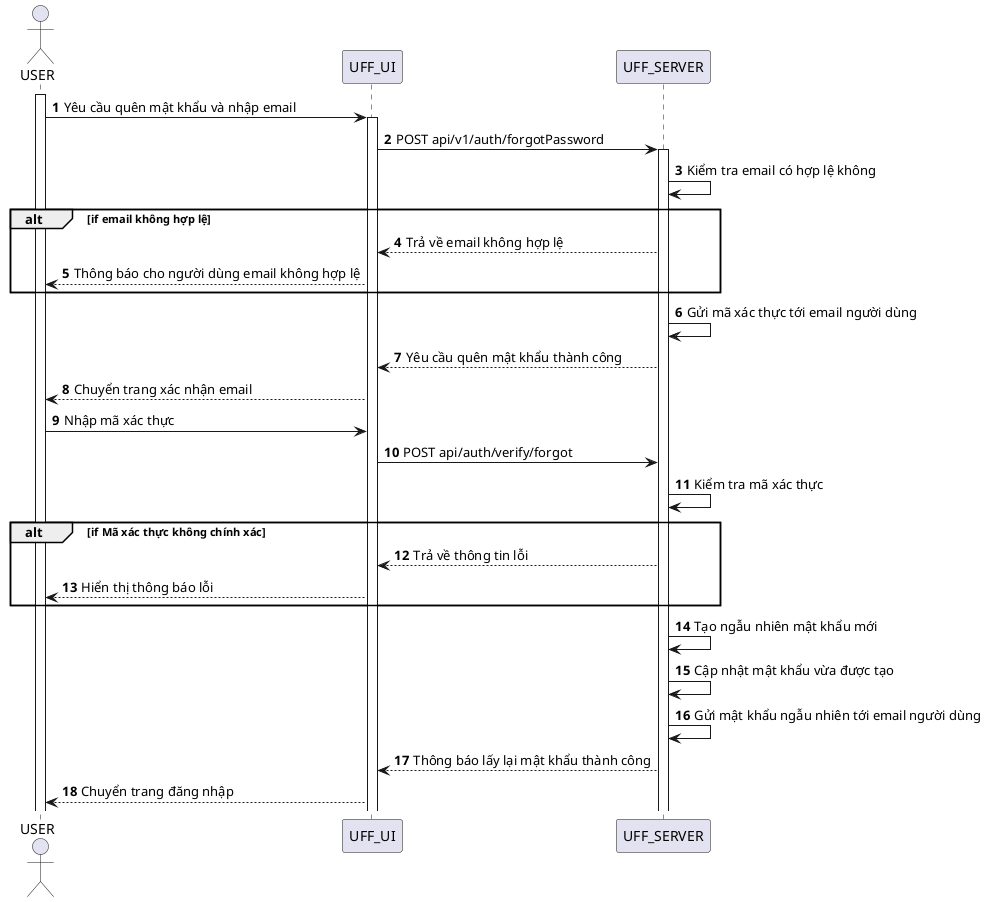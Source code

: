 @startuml
autonumber
actor USER
activate USER
USER -> UFF_UI: Yêu cầu quên mật khẩu và nhập email
activate UFF_UI
UFF_UI -> UFF_SERVER: POST api/v1/auth/forgotPassword
activate UFF_SERVER
UFF_SERVER -> UFF_SERVER: Kiểm tra email có hợp lệ không
alt if email không hợp lệ
UFF_SERVER --> UFF_UI: Trả về email không hợp lệ
UFF_UI --> USER: Thông báo cho người dùng email không hợp lệ
end
UFF_SERVER -> UFF_SERVER: Gửi mã xác thực tới email người dùng
UFF_SERVER --> UFF_UI: Yêu cầu quên mật khẩu thành công
UFF_UI --> USER: Chuyển trang xác nhận email
USER -> UFF_UI: Nhập mã xác thực
UFF_UI -> UFF_SERVER: POST api/auth/verify/forgot
UFF_SERVER -> UFF_SERVER: Kiểm tra mã xác thực
alt if Mã xác thực không chính xác
UFF_SERVER --> UFF_UI: Trả về thông tin lỗi
UFF_UI --> USER: Hiển thị thông báo lỗi
end alt
UFF_SERVER -> UFF_SERVER: Tạo ngẫu nhiên mật khẩu mới
UFF_SERVER -> UFF_SERVER: Cập nhật mật khẩu vừa được tạo
UFF_SERVER -> UFF_SERVER: Gửi mật khẩu ngẫu nhiên tới email người dùng
UFF_SERVER --> UFF_UI: Thông báo lấy lại mật khẩu thành công
UFF_UI --> USER: Chuyển trang đăng nhập
@enduml